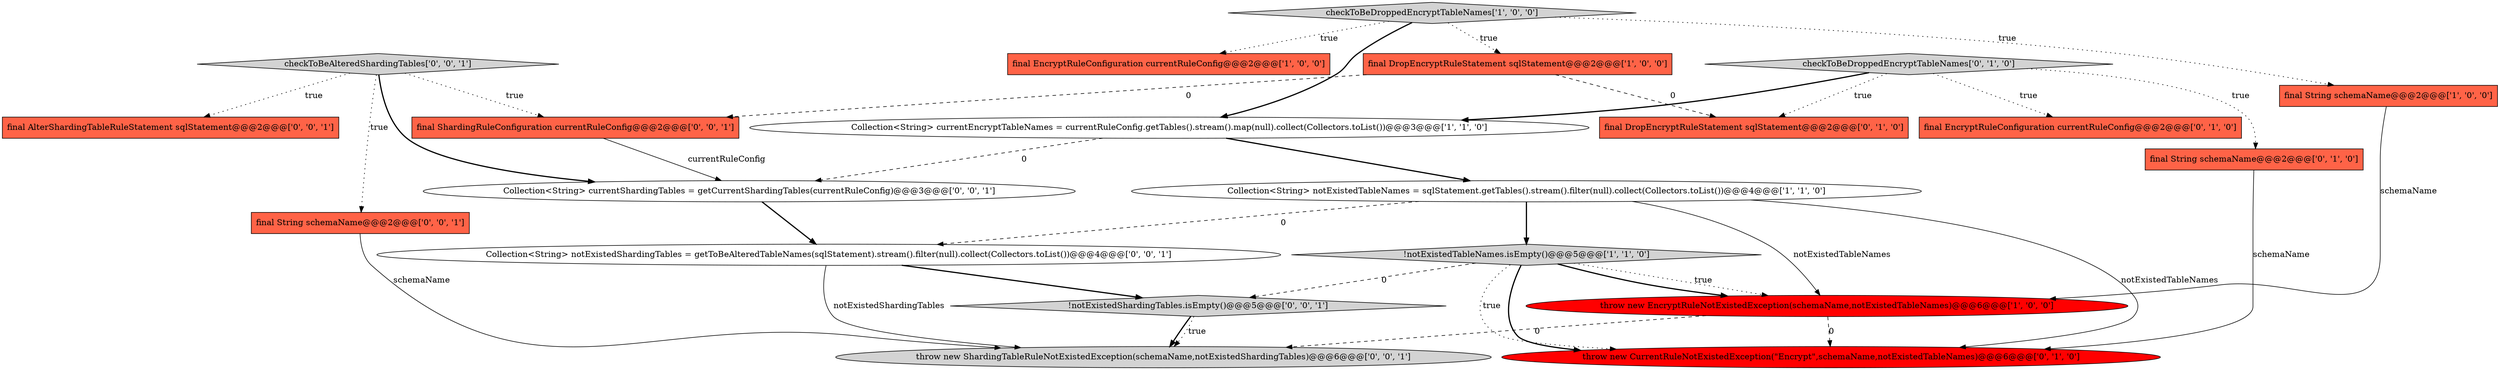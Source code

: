 digraph {
17 [style = filled, label = "checkToBeAlteredShardingTables['0', '0', '1']", fillcolor = lightgray, shape = diamond image = "AAA0AAABBB3BBB"];
20 [style = filled, label = "final ShardingRuleConfiguration currentRuleConfig@@@2@@@['0', '0', '1']", fillcolor = tomato, shape = box image = "AAA0AAABBB3BBB"];
0 [style = filled, label = "final EncryptRuleConfiguration currentRuleConfig@@@2@@@['1', '0', '0']", fillcolor = tomato, shape = box image = "AAA0AAABBB1BBB"];
2 [style = filled, label = "throw new EncryptRuleNotExistedException(schemaName,notExistedTableNames)@@@6@@@['1', '0', '0']", fillcolor = red, shape = ellipse image = "AAA1AAABBB1BBB"];
19 [style = filled, label = "final AlterShardingTableRuleStatement sqlStatement@@@2@@@['0', '0', '1']", fillcolor = tomato, shape = box image = "AAA0AAABBB3BBB"];
18 [style = filled, label = "Collection<String> currentShardingTables = getCurrentShardingTables(currentRuleConfig)@@@3@@@['0', '0', '1']", fillcolor = white, shape = ellipse image = "AAA0AAABBB3BBB"];
3 [style = filled, label = "checkToBeDroppedEncryptTableNames['1', '0', '0']", fillcolor = lightgray, shape = diamond image = "AAA0AAABBB1BBB"];
4 [style = filled, label = "Collection<String> notExistedTableNames = sqlStatement.getTables().stream().filter(null).collect(Collectors.toList())@@@4@@@['1', '1', '0']", fillcolor = white, shape = ellipse image = "AAA0AAABBB1BBB"];
8 [style = filled, label = "checkToBeDroppedEncryptTableNames['0', '1', '0']", fillcolor = lightgray, shape = diamond image = "AAA0AAABBB2BBB"];
14 [style = filled, label = "Collection<String> notExistedShardingTables = getToBeAlteredTableNames(sqlStatement).stream().filter(null).collect(Collectors.toList())@@@4@@@['0', '0', '1']", fillcolor = white, shape = ellipse image = "AAA0AAABBB3BBB"];
5 [style = filled, label = "final String schemaName@@@2@@@['1', '0', '0']", fillcolor = tomato, shape = box image = "AAA0AAABBB1BBB"];
10 [style = filled, label = "throw new CurrentRuleNotExistedException(\"Encrypt\",schemaName,notExistedTableNames)@@@6@@@['0', '1', '0']", fillcolor = red, shape = ellipse image = "AAA1AAABBB2BBB"];
11 [style = filled, label = "final EncryptRuleConfiguration currentRuleConfig@@@2@@@['0', '1', '0']", fillcolor = tomato, shape = box image = "AAA0AAABBB2BBB"];
9 [style = filled, label = "final String schemaName@@@2@@@['0', '1', '0']", fillcolor = tomato, shape = box image = "AAA0AAABBB2BBB"];
12 [style = filled, label = "final DropEncryptRuleStatement sqlStatement@@@2@@@['0', '1', '0']", fillcolor = tomato, shape = box image = "AAA1AAABBB2BBB"];
1 [style = filled, label = "Collection<String> currentEncryptTableNames = currentRuleConfig.getTables().stream().map(null).collect(Collectors.toList())@@@3@@@['1', '1', '0']", fillcolor = white, shape = ellipse image = "AAA0AAABBB1BBB"];
15 [style = filled, label = "final String schemaName@@@2@@@['0', '0', '1']", fillcolor = tomato, shape = box image = "AAA0AAABBB3BBB"];
6 [style = filled, label = "!notExistedTableNames.isEmpty()@@@5@@@['1', '1', '0']", fillcolor = lightgray, shape = diamond image = "AAA0AAABBB1BBB"];
13 [style = filled, label = "throw new ShardingTableRuleNotExistedException(schemaName,notExistedShardingTables)@@@6@@@['0', '0', '1']", fillcolor = lightgray, shape = ellipse image = "AAA0AAABBB3BBB"];
7 [style = filled, label = "final DropEncryptRuleStatement sqlStatement@@@2@@@['1', '0', '0']", fillcolor = tomato, shape = box image = "AAA1AAABBB1BBB"];
16 [style = filled, label = "!notExistedShardingTables.isEmpty()@@@5@@@['0', '0', '1']", fillcolor = lightgray, shape = diamond image = "AAA0AAABBB3BBB"];
17->20 [style = dotted, label="true"];
14->16 [style = bold, label=""];
1->4 [style = bold, label=""];
16->13 [style = bold, label=""];
3->7 [style = dotted, label="true"];
3->1 [style = bold, label=""];
16->13 [style = dotted, label="true"];
4->6 [style = bold, label=""];
4->10 [style = solid, label="notExistedTableNames"];
7->20 [style = dashed, label="0"];
20->18 [style = solid, label="currentRuleConfig"];
1->18 [style = dashed, label="0"];
9->10 [style = solid, label="schemaName"];
2->10 [style = dashed, label="0"];
6->2 [style = bold, label=""];
6->10 [style = dotted, label="true"];
5->2 [style = solid, label="schemaName"];
8->1 [style = bold, label=""];
6->16 [style = dashed, label="0"];
4->2 [style = solid, label="notExistedTableNames"];
6->2 [style = dotted, label="true"];
3->5 [style = dotted, label="true"];
8->12 [style = dotted, label="true"];
17->15 [style = dotted, label="true"];
15->13 [style = solid, label="schemaName"];
2->13 [style = dashed, label="0"];
6->10 [style = bold, label=""];
14->13 [style = solid, label="notExistedShardingTables"];
17->19 [style = dotted, label="true"];
3->0 [style = dotted, label="true"];
7->12 [style = dashed, label="0"];
8->11 [style = dotted, label="true"];
4->14 [style = dashed, label="0"];
8->9 [style = dotted, label="true"];
18->14 [style = bold, label=""];
17->18 [style = bold, label=""];
}

